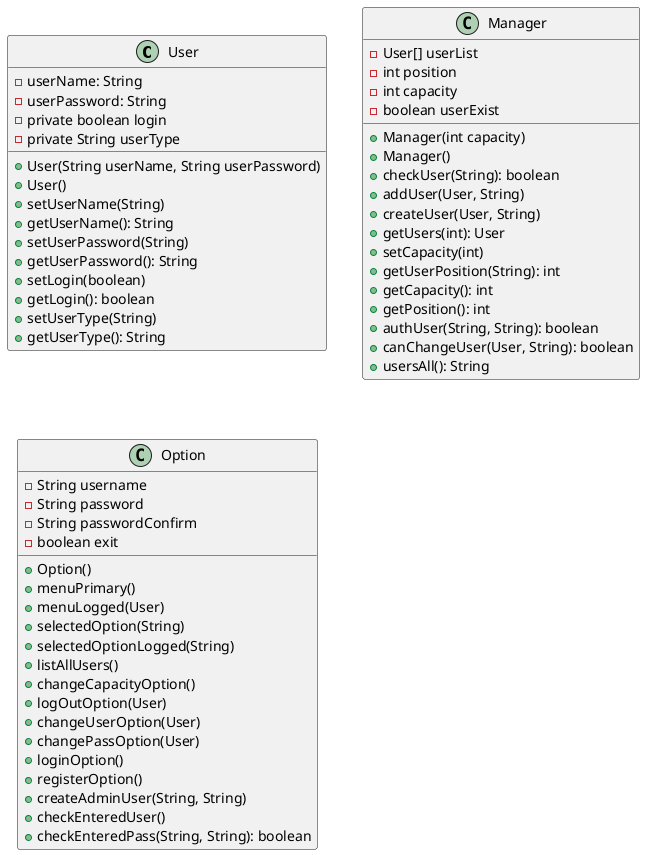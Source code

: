 @startuml
class User {
- userName: String
- userPassword: String
- private boolean login
- private String userType
+ User(String userName, String userPassword)
+ User()
+ setUserName(String)
+ getUserName(): String
+ setUserPassword(String)
+ getUserPassword(): String
+ setLogin(boolean)
+ getLogin(): boolean
+ setUserType(String)
+ getUserType(): String
}

class Manager {
- User[] userList
- int position
- int capacity
- boolean userExist
+ Manager(int capacity)
+ Manager()
+ checkUser(String): boolean
+ addUser(User, String)
+ createUser(User, String)
+ getUsers(int): User
+ setCapacity(int)
+ getUserPosition(String): int
+ getCapacity(): int
+ getPosition(): int
+ authUser(String, String): boolean
+ canChangeUser(User, String): boolean
+ usersAll(): String
}

class Option {
- String username
- String password
- String passwordConfirm
- boolean exit
+ Option()
+ menuPrimary()
+ menuLogged(User)
+ selectedOption(String)
+ selectedOptionLogged(String)
+ listAllUsers()
+ changeCapacityOption()
+ logOutOption(User)
+ changeUserOption(User)
+ changePassOption(User)
+ loginOption()
+ registerOption()
+ createAdminUser(String, String)
+ checkEnteredUser()
+ checkEnteredPass(String, String): boolean
}
@enduml